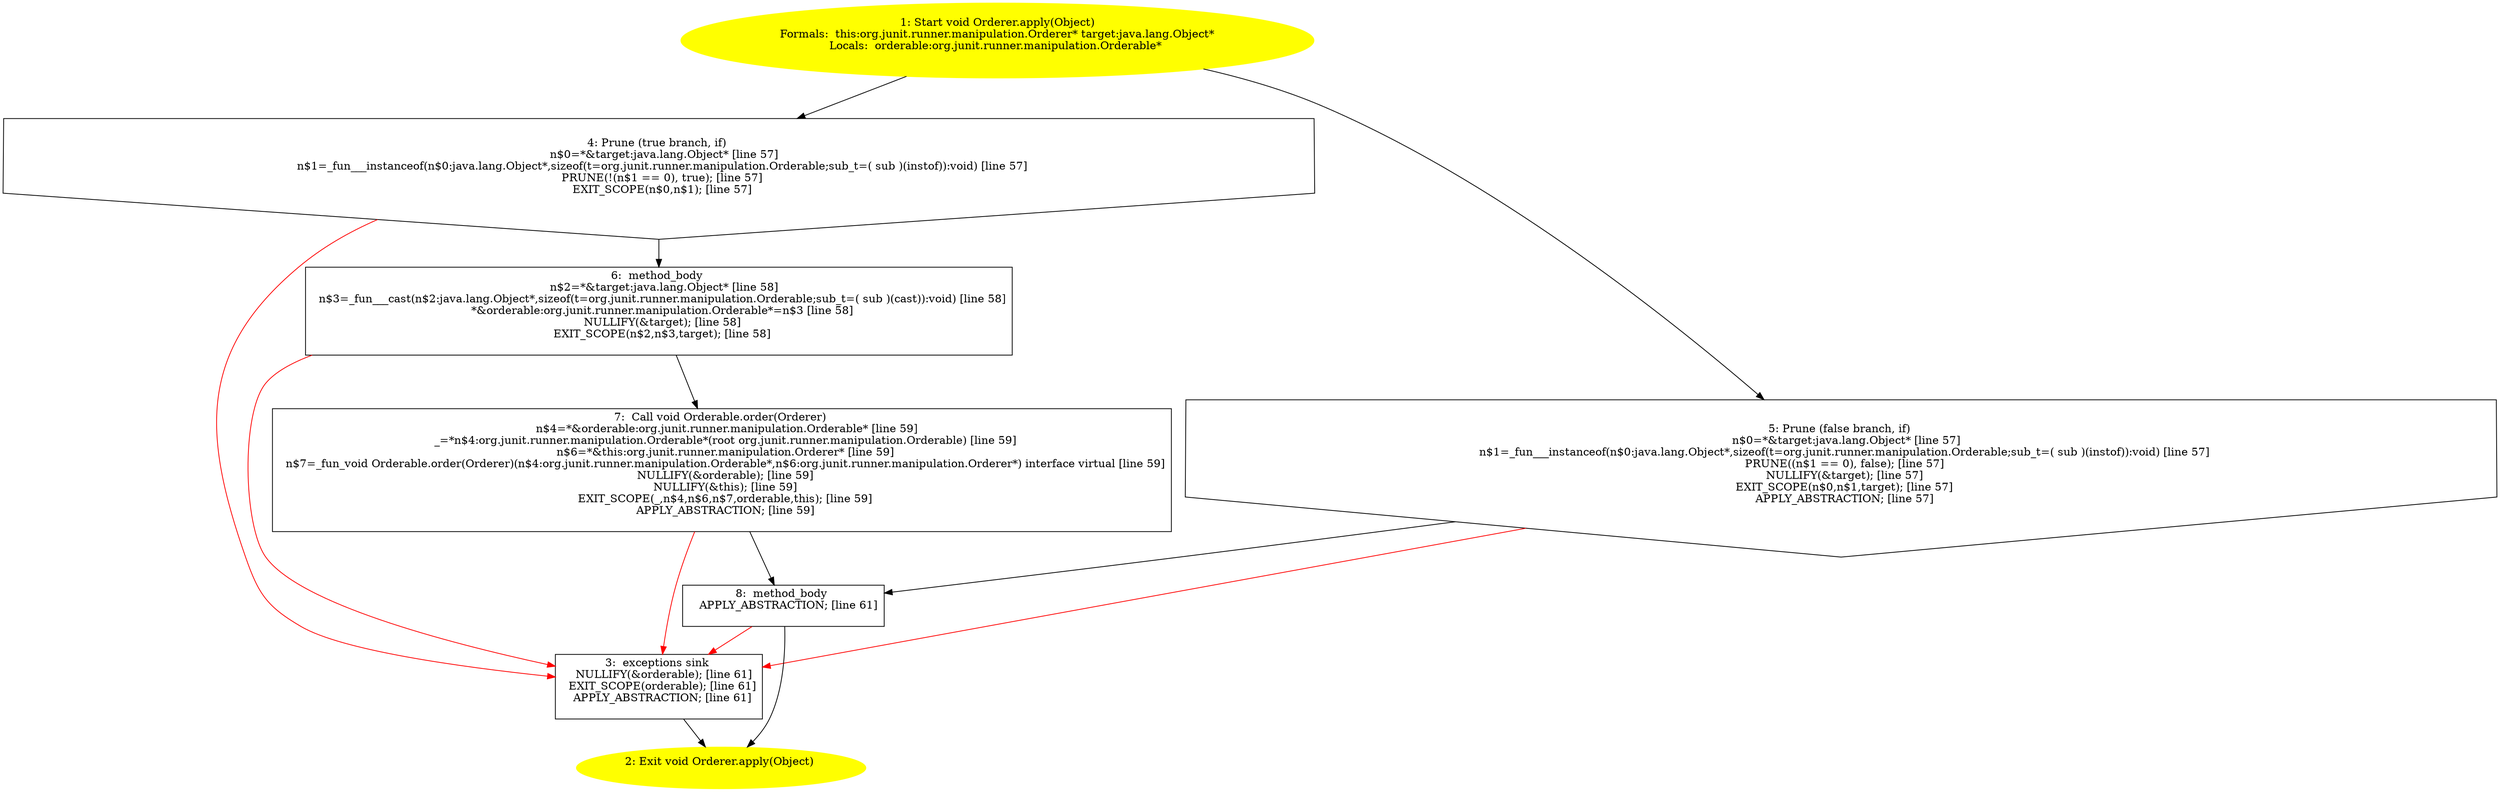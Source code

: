 /* @generated */
digraph cfg {
"org.junit.runner.manipulation.Orderer.apply(java.lang.Object):void.17057fcf87f6c75ee6af06251559b785_1" [label="1: Start void Orderer.apply(Object)\nFormals:  this:org.junit.runner.manipulation.Orderer* target:java.lang.Object*\nLocals:  orderable:org.junit.runner.manipulation.Orderable* \n  " color=yellow style=filled]
	

	 "org.junit.runner.manipulation.Orderer.apply(java.lang.Object):void.17057fcf87f6c75ee6af06251559b785_1" -> "org.junit.runner.manipulation.Orderer.apply(java.lang.Object):void.17057fcf87f6c75ee6af06251559b785_4" ;
	 "org.junit.runner.manipulation.Orderer.apply(java.lang.Object):void.17057fcf87f6c75ee6af06251559b785_1" -> "org.junit.runner.manipulation.Orderer.apply(java.lang.Object):void.17057fcf87f6c75ee6af06251559b785_5" ;
"org.junit.runner.manipulation.Orderer.apply(java.lang.Object):void.17057fcf87f6c75ee6af06251559b785_2" [label="2: Exit void Orderer.apply(Object) \n  " color=yellow style=filled]
	

"org.junit.runner.manipulation.Orderer.apply(java.lang.Object):void.17057fcf87f6c75ee6af06251559b785_3" [label="3:  exceptions sink \n   NULLIFY(&orderable); [line 61]\n  EXIT_SCOPE(orderable); [line 61]\n  APPLY_ABSTRACTION; [line 61]\n " shape="box"]
	

	 "org.junit.runner.manipulation.Orderer.apply(java.lang.Object):void.17057fcf87f6c75ee6af06251559b785_3" -> "org.junit.runner.manipulation.Orderer.apply(java.lang.Object):void.17057fcf87f6c75ee6af06251559b785_2" ;
"org.junit.runner.manipulation.Orderer.apply(java.lang.Object):void.17057fcf87f6c75ee6af06251559b785_4" [label="4: Prune (true branch, if) \n   n$0=*&target:java.lang.Object* [line 57]\n  n$1=_fun___instanceof(n$0:java.lang.Object*,sizeof(t=org.junit.runner.manipulation.Orderable;sub_t=( sub )(instof)):void) [line 57]\n  PRUNE(!(n$1 == 0), true); [line 57]\n  EXIT_SCOPE(n$0,n$1); [line 57]\n " shape="invhouse"]
	

	 "org.junit.runner.manipulation.Orderer.apply(java.lang.Object):void.17057fcf87f6c75ee6af06251559b785_4" -> "org.junit.runner.manipulation.Orderer.apply(java.lang.Object):void.17057fcf87f6c75ee6af06251559b785_6" ;
	 "org.junit.runner.manipulation.Orderer.apply(java.lang.Object):void.17057fcf87f6c75ee6af06251559b785_4" -> "org.junit.runner.manipulation.Orderer.apply(java.lang.Object):void.17057fcf87f6c75ee6af06251559b785_3" [color="red" ];
"org.junit.runner.manipulation.Orderer.apply(java.lang.Object):void.17057fcf87f6c75ee6af06251559b785_5" [label="5: Prune (false branch, if) \n   n$0=*&target:java.lang.Object* [line 57]\n  n$1=_fun___instanceof(n$0:java.lang.Object*,sizeof(t=org.junit.runner.manipulation.Orderable;sub_t=( sub )(instof)):void) [line 57]\n  PRUNE((n$1 == 0), false); [line 57]\n  NULLIFY(&target); [line 57]\n  EXIT_SCOPE(n$0,n$1,target); [line 57]\n  APPLY_ABSTRACTION; [line 57]\n " shape="invhouse"]
	

	 "org.junit.runner.manipulation.Orderer.apply(java.lang.Object):void.17057fcf87f6c75ee6af06251559b785_5" -> "org.junit.runner.manipulation.Orderer.apply(java.lang.Object):void.17057fcf87f6c75ee6af06251559b785_8" ;
	 "org.junit.runner.manipulation.Orderer.apply(java.lang.Object):void.17057fcf87f6c75ee6af06251559b785_5" -> "org.junit.runner.manipulation.Orderer.apply(java.lang.Object):void.17057fcf87f6c75ee6af06251559b785_3" [color="red" ];
"org.junit.runner.manipulation.Orderer.apply(java.lang.Object):void.17057fcf87f6c75ee6af06251559b785_6" [label="6:  method_body \n   n$2=*&target:java.lang.Object* [line 58]\n  n$3=_fun___cast(n$2:java.lang.Object*,sizeof(t=org.junit.runner.manipulation.Orderable;sub_t=( sub )(cast)):void) [line 58]\n  *&orderable:org.junit.runner.manipulation.Orderable*=n$3 [line 58]\n  NULLIFY(&target); [line 58]\n  EXIT_SCOPE(n$2,n$3,target); [line 58]\n " shape="box"]
	

	 "org.junit.runner.manipulation.Orderer.apply(java.lang.Object):void.17057fcf87f6c75ee6af06251559b785_6" -> "org.junit.runner.manipulation.Orderer.apply(java.lang.Object):void.17057fcf87f6c75ee6af06251559b785_7" ;
	 "org.junit.runner.manipulation.Orderer.apply(java.lang.Object):void.17057fcf87f6c75ee6af06251559b785_6" -> "org.junit.runner.manipulation.Orderer.apply(java.lang.Object):void.17057fcf87f6c75ee6af06251559b785_3" [color="red" ];
"org.junit.runner.manipulation.Orderer.apply(java.lang.Object):void.17057fcf87f6c75ee6af06251559b785_7" [label="7:  Call void Orderable.order(Orderer) \n   n$4=*&orderable:org.junit.runner.manipulation.Orderable* [line 59]\n  _=*n$4:org.junit.runner.manipulation.Orderable*(root org.junit.runner.manipulation.Orderable) [line 59]\n  n$6=*&this:org.junit.runner.manipulation.Orderer* [line 59]\n  n$7=_fun_void Orderable.order(Orderer)(n$4:org.junit.runner.manipulation.Orderable*,n$6:org.junit.runner.manipulation.Orderer*) interface virtual [line 59]\n  NULLIFY(&orderable); [line 59]\n  NULLIFY(&this); [line 59]\n  EXIT_SCOPE(_,n$4,n$6,n$7,orderable,this); [line 59]\n  APPLY_ABSTRACTION; [line 59]\n " shape="box"]
	

	 "org.junit.runner.manipulation.Orderer.apply(java.lang.Object):void.17057fcf87f6c75ee6af06251559b785_7" -> "org.junit.runner.manipulation.Orderer.apply(java.lang.Object):void.17057fcf87f6c75ee6af06251559b785_8" ;
	 "org.junit.runner.manipulation.Orderer.apply(java.lang.Object):void.17057fcf87f6c75ee6af06251559b785_7" -> "org.junit.runner.manipulation.Orderer.apply(java.lang.Object):void.17057fcf87f6c75ee6af06251559b785_3" [color="red" ];
"org.junit.runner.manipulation.Orderer.apply(java.lang.Object):void.17057fcf87f6c75ee6af06251559b785_8" [label="8:  method_body \n   APPLY_ABSTRACTION; [line 61]\n " shape="box"]
	

	 "org.junit.runner.manipulation.Orderer.apply(java.lang.Object):void.17057fcf87f6c75ee6af06251559b785_8" -> "org.junit.runner.manipulation.Orderer.apply(java.lang.Object):void.17057fcf87f6c75ee6af06251559b785_2" ;
	 "org.junit.runner.manipulation.Orderer.apply(java.lang.Object):void.17057fcf87f6c75ee6af06251559b785_8" -> "org.junit.runner.manipulation.Orderer.apply(java.lang.Object):void.17057fcf87f6c75ee6af06251559b785_3" [color="red" ];
}
